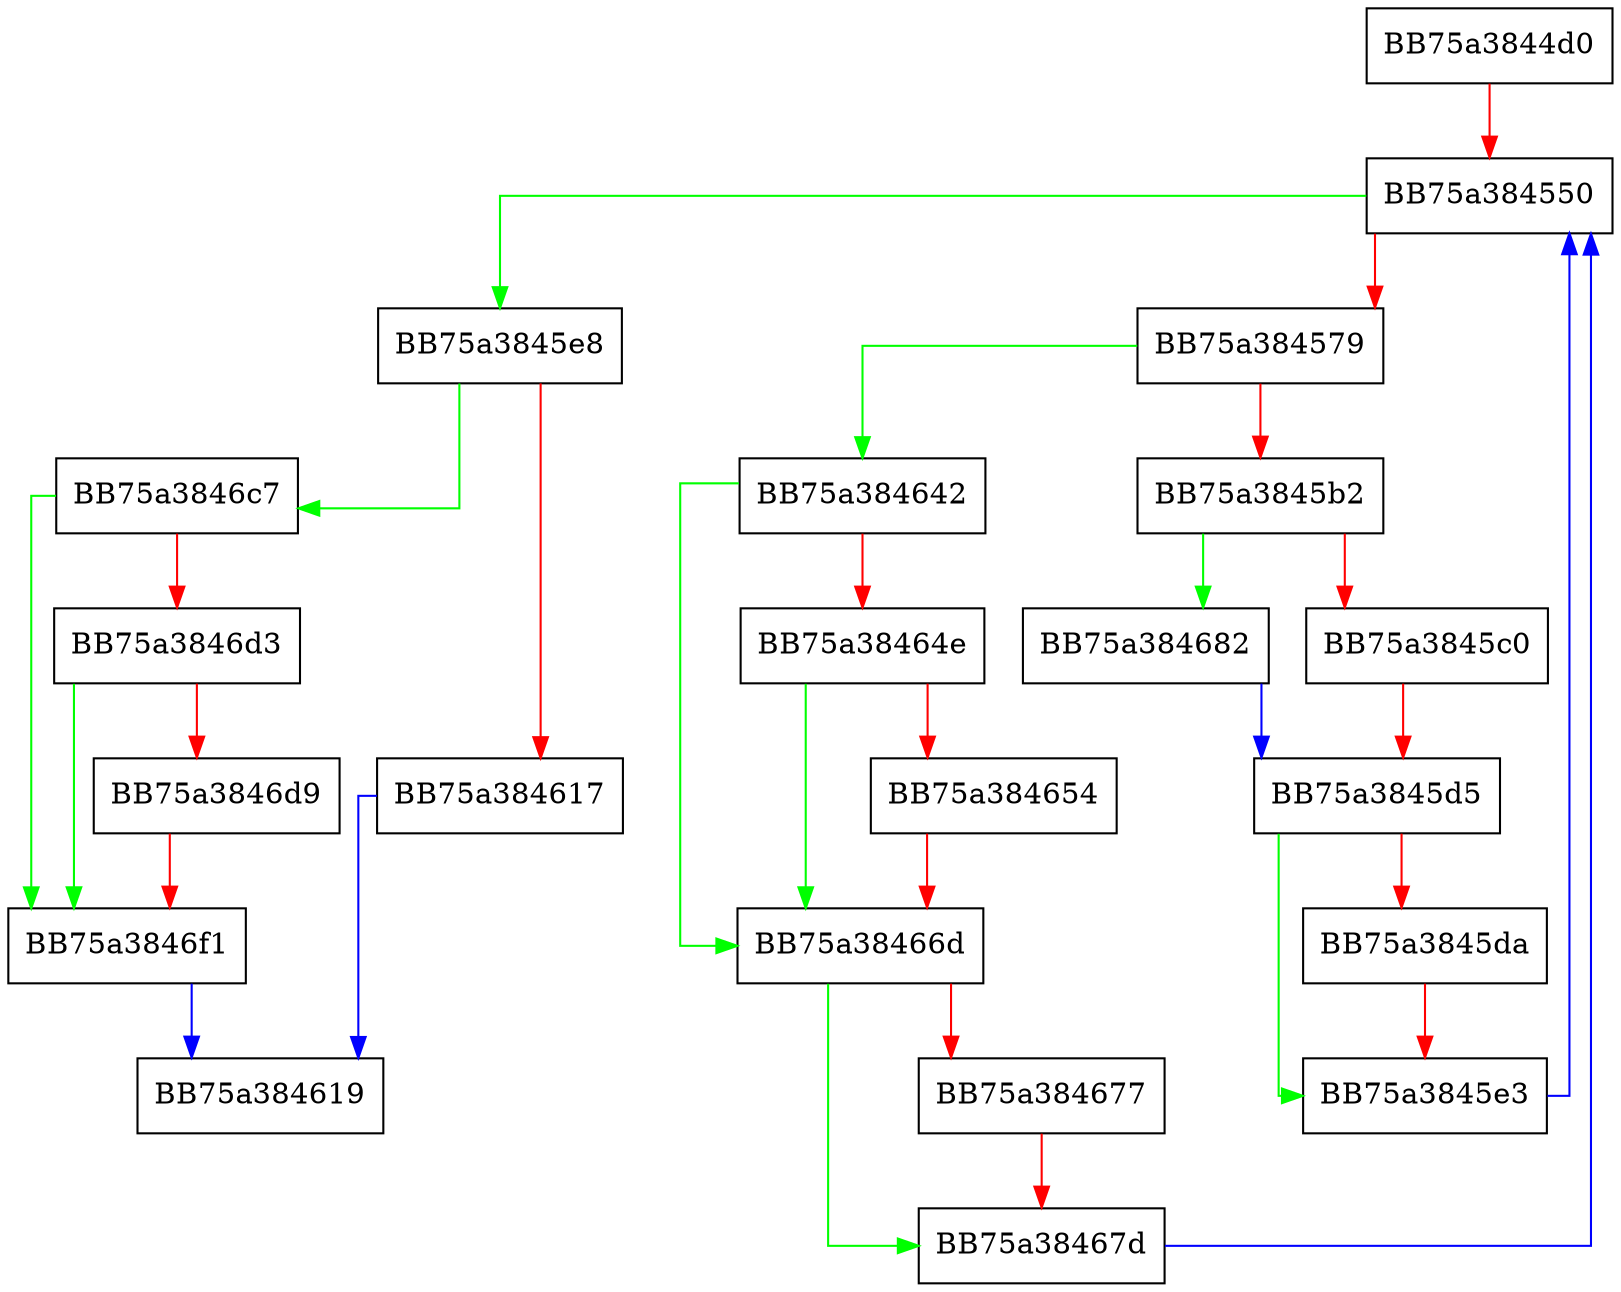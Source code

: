 digraph tokenizeConfig {
  node [shape="box"];
  graph [splines=ortho];
  BB75a3844d0 -> BB75a384550 [color="red"];
  BB75a384550 -> BB75a3845e8 [color="green"];
  BB75a384550 -> BB75a384579 [color="red"];
  BB75a384579 -> BB75a384642 [color="green"];
  BB75a384579 -> BB75a3845b2 [color="red"];
  BB75a3845b2 -> BB75a384682 [color="green"];
  BB75a3845b2 -> BB75a3845c0 [color="red"];
  BB75a3845c0 -> BB75a3845d5 [color="red"];
  BB75a3845d5 -> BB75a3845e3 [color="green"];
  BB75a3845d5 -> BB75a3845da [color="red"];
  BB75a3845da -> BB75a3845e3 [color="red"];
  BB75a3845e3 -> BB75a384550 [color="blue"];
  BB75a3845e8 -> BB75a3846c7 [color="green"];
  BB75a3845e8 -> BB75a384617 [color="red"];
  BB75a384617 -> BB75a384619 [color="blue"];
  BB75a384642 -> BB75a38466d [color="green"];
  BB75a384642 -> BB75a38464e [color="red"];
  BB75a38464e -> BB75a38466d [color="green"];
  BB75a38464e -> BB75a384654 [color="red"];
  BB75a384654 -> BB75a38466d [color="red"];
  BB75a38466d -> BB75a38467d [color="green"];
  BB75a38466d -> BB75a384677 [color="red"];
  BB75a384677 -> BB75a38467d [color="red"];
  BB75a38467d -> BB75a384550 [color="blue"];
  BB75a384682 -> BB75a3845d5 [color="blue"];
  BB75a3846c7 -> BB75a3846f1 [color="green"];
  BB75a3846c7 -> BB75a3846d3 [color="red"];
  BB75a3846d3 -> BB75a3846f1 [color="green"];
  BB75a3846d3 -> BB75a3846d9 [color="red"];
  BB75a3846d9 -> BB75a3846f1 [color="red"];
  BB75a3846f1 -> BB75a384619 [color="blue"];
}